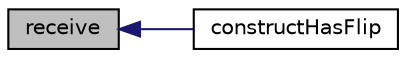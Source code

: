 digraph "receive"
{
  bgcolor="transparent";
  edge [fontname="Helvetica",fontsize="10",labelfontname="Helvetica",labelfontsize="10"];
  node [fontname="Helvetica",fontsize="10",shape=record];
  rankdir="LR";
  Node2117 [label="receive",height=0.2,width=0.4,color="black", fillcolor="grey75", style="filled", fontcolor="black"];
  Node2117 -> Node2118 [dir="back",color="midnightblue",fontsize="10",style="solid",fontname="Helvetica"];
  Node2118 [label="constructHasFlip",height=0.2,width=0.4,color="black",URL="$a28525.html#aab5698d82a7bbb8180f44c85dfe28c9c",tooltip="Does constructMap include a sign. "];
}
